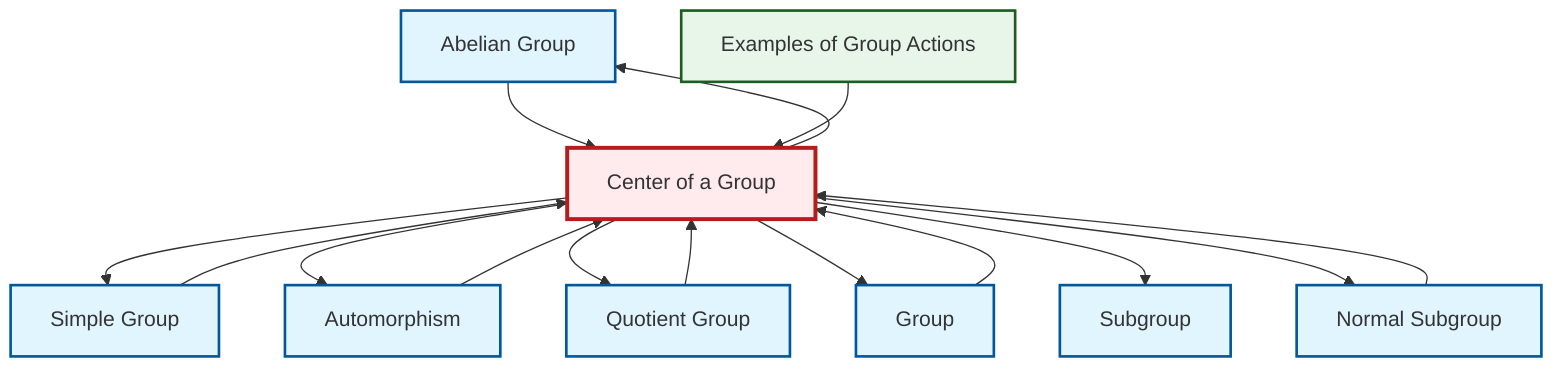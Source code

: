 graph TD
    classDef definition fill:#e1f5fe,stroke:#01579b,stroke-width:2px
    classDef theorem fill:#f3e5f5,stroke:#4a148c,stroke-width:2px
    classDef axiom fill:#fff3e0,stroke:#e65100,stroke-width:2px
    classDef example fill:#e8f5e9,stroke:#1b5e20,stroke-width:2px
    classDef current fill:#ffebee,stroke:#b71c1c,stroke-width:3px
    def-abelian-group["Abelian Group"]:::definition
    def-automorphism["Automorphism"]:::definition
    def-group["Group"]:::definition
    def-normal-subgroup["Normal Subgroup"]:::definition
    def-subgroup["Subgroup"]:::definition
    def-simple-group["Simple Group"]:::definition
    def-center-of-group["Center of a Group"]:::definition
    def-quotient-group["Quotient Group"]:::definition
    ex-group-action-examples["Examples of Group Actions"]:::example
    def-center-of-group --> def-simple-group
    def-center-of-group --> def-automorphism
    def-center-of-group --> def-quotient-group
    def-automorphism --> def-center-of-group
    def-abelian-group --> def-center-of-group
    def-simple-group --> def-center-of-group
    def-normal-subgroup --> def-center-of-group
    def-quotient-group --> def-center-of-group
    def-center-of-group --> def-group
    def-center-of-group --> def-abelian-group
    def-center-of-group --> def-subgroup
    ex-group-action-examples --> def-center-of-group
    def-group --> def-center-of-group
    def-center-of-group --> def-normal-subgroup
    class def-center-of-group current